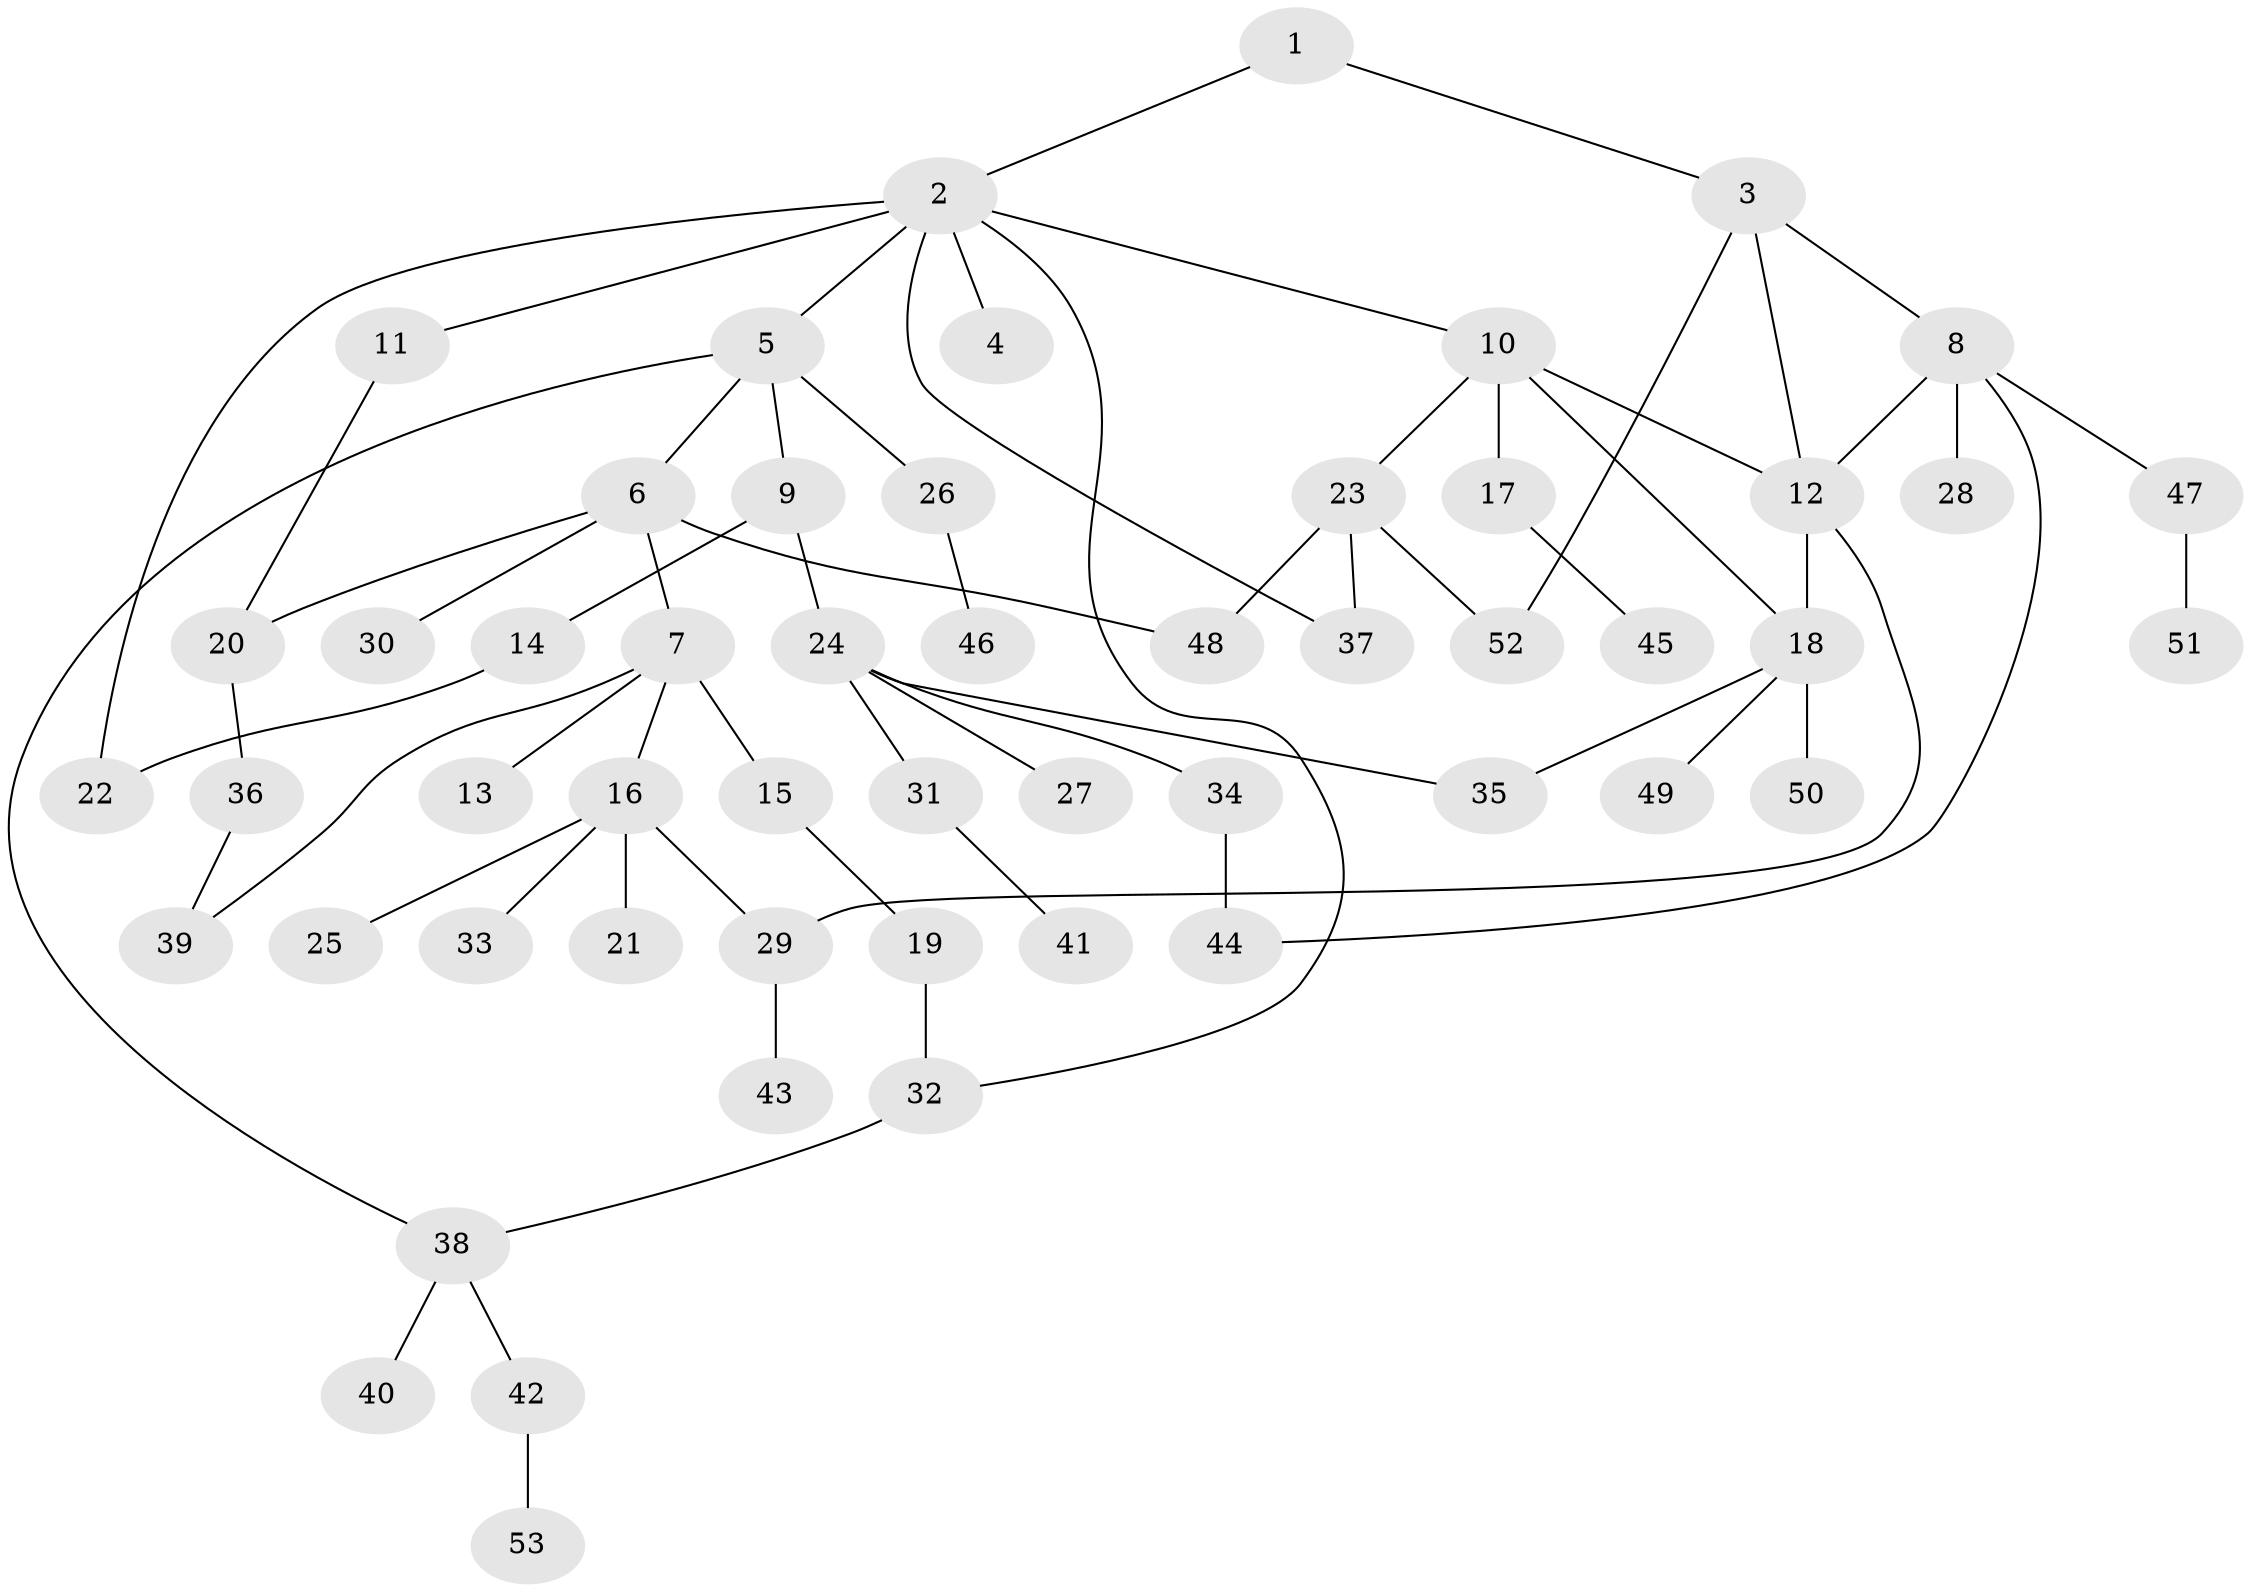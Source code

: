 // Generated by graph-tools (version 1.1) at 2025/34/03/09/25 02:34:04]
// undirected, 53 vertices, 66 edges
graph export_dot {
graph [start="1"]
  node [color=gray90,style=filled];
  1;
  2;
  3;
  4;
  5;
  6;
  7;
  8;
  9;
  10;
  11;
  12;
  13;
  14;
  15;
  16;
  17;
  18;
  19;
  20;
  21;
  22;
  23;
  24;
  25;
  26;
  27;
  28;
  29;
  30;
  31;
  32;
  33;
  34;
  35;
  36;
  37;
  38;
  39;
  40;
  41;
  42;
  43;
  44;
  45;
  46;
  47;
  48;
  49;
  50;
  51;
  52;
  53;
  1 -- 2;
  1 -- 3;
  2 -- 4;
  2 -- 5;
  2 -- 10;
  2 -- 11;
  2 -- 32;
  2 -- 22;
  2 -- 37;
  3 -- 8;
  3 -- 52;
  3 -- 12;
  5 -- 6;
  5 -- 9;
  5 -- 26;
  5 -- 38;
  6 -- 7;
  6 -- 30;
  6 -- 48;
  6 -- 20;
  7 -- 13;
  7 -- 15;
  7 -- 16;
  7 -- 39;
  8 -- 12;
  8 -- 28;
  8 -- 47;
  8 -- 44;
  9 -- 14;
  9 -- 24;
  10 -- 17;
  10 -- 18;
  10 -- 23;
  10 -- 12;
  11 -- 20;
  12 -- 18;
  12 -- 29;
  14 -- 22;
  15 -- 19;
  16 -- 21;
  16 -- 25;
  16 -- 29;
  16 -- 33;
  17 -- 45;
  18 -- 49;
  18 -- 50;
  18 -- 35;
  19 -- 32;
  20 -- 36;
  23 -- 37;
  23 -- 48;
  23 -- 52;
  24 -- 27;
  24 -- 31;
  24 -- 34;
  24 -- 35;
  26 -- 46;
  29 -- 43;
  31 -- 41;
  32 -- 38;
  34 -- 44;
  36 -- 39;
  38 -- 40;
  38 -- 42;
  42 -- 53;
  47 -- 51;
}
